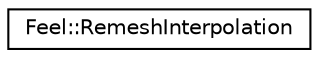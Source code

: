digraph "Graphical Class Hierarchy"
{
 // LATEX_PDF_SIZE
  edge [fontname="Helvetica",fontsize="10",labelfontname="Helvetica",labelfontsize="10"];
  node [fontname="Helvetica",fontsize="10",shape=record];
  rankdir="LR";
  Node0 [label="Feel::RemeshInterpolation",height=0.2,width=0.4,color="black", fillcolor="white", style="filled",URL="$classFeel_1_1RemeshInterpolation.html",tooltip=" "];
}
